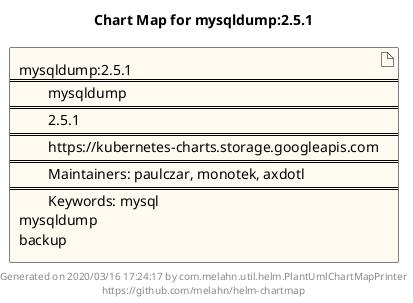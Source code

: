 @startuml
skinparam linetype ortho
skinparam backgroundColor white
skinparam usecaseBorderColor black
skinparam usecaseArrowColor LightSlateGray
skinparam artifactBorderColor black
skinparam artifactArrowColor LightSlateGray

title Chart Map for mysqldump:2.5.1

'There is one referenced Helm Chart
artifact "mysqldump:2.5.1\n====\n\tmysqldump\n====\n\t2.5.1\n====\n\thttps://kubernetes-charts.storage.googleapis.com\n====\n\tMaintainers: paulczar, monotek, axdotl\n====\n\tKeywords: mysql\nmysqldump\nbackup" as mysqldump_2_5_1 #FloralWhite

'There are 0 referenced Docker Images

'Chart Dependencies

center footer Generated on 2020/03/16 17:24:17 by com.melahn.util.helm.PlantUmlChartMapPrinter\nhttps://github.com/melahn/helm-chartmap
@enduml
